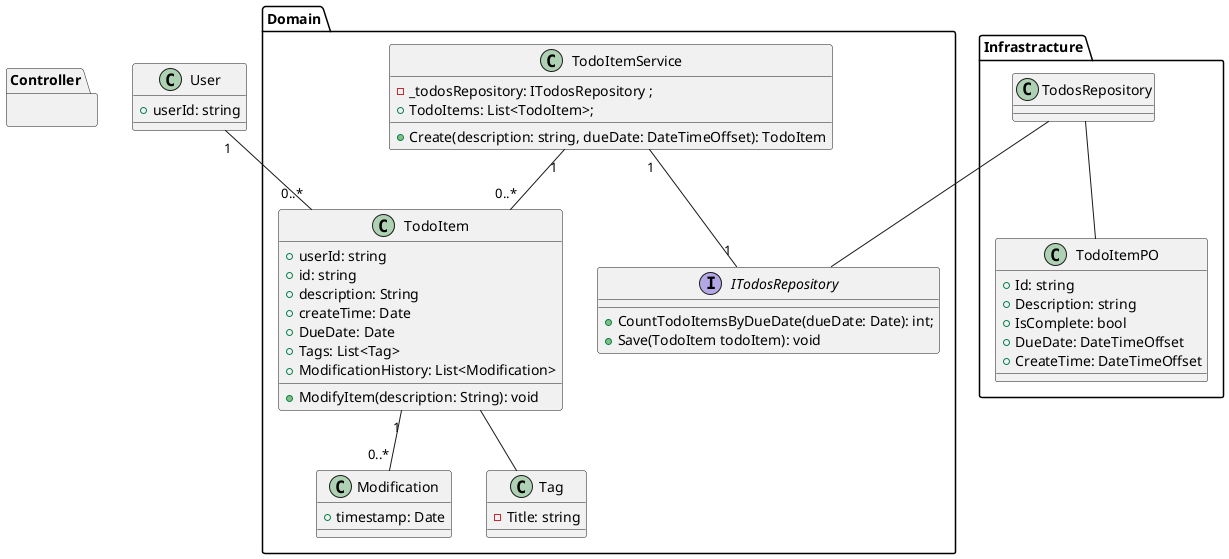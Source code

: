@startuml
class User
{
    + userId: string
}

package Domain{

    class TodoItemService{
        - _todosRepository: ITodosRepository ;
        + TodoItems: List<TodoItem>;
        + Create(description: string, dueDate: DateTimeOffset): TodoItem
    }

    class TodoItem {
        + userId: string
        + id: string
        + description: String
        + createTime: Date
        + DueDate: Date
        + Tags: List<Tag>
        + ModificationHistory: List<Modification>
        + ModifyItem(description: String): void
    }

    class Modification{
        + timestamp: Date
    }
    interface ITodosRepository{
        + CountTodoItemsByDueDate(dueDate: Date): int;
        + Save(TodoItem todoItem): void
    }
    class Tag{
        - Title: string

    }
}

package Controller{

}



package Infrastracture{
    class TodoItemPO{
        + Id: string
        + Description: string
        + IsComplete: bool
        + DueDate: DateTimeOffset
        + CreateTime: DateTimeOffset
    }
    class TodosRepository{

    }
}
TodoItem "1" -- "0..*" Modification
TodoItemService "1" -- "0..*" TodoItem
TodoItemService "1" -- "1" ITodosRepository
User "1" -- "0..*" TodoItem
TodosRepository -- ITodosRepository
TodosRepository -- TodoItemPO
TodoItem -- Tag
@enduml